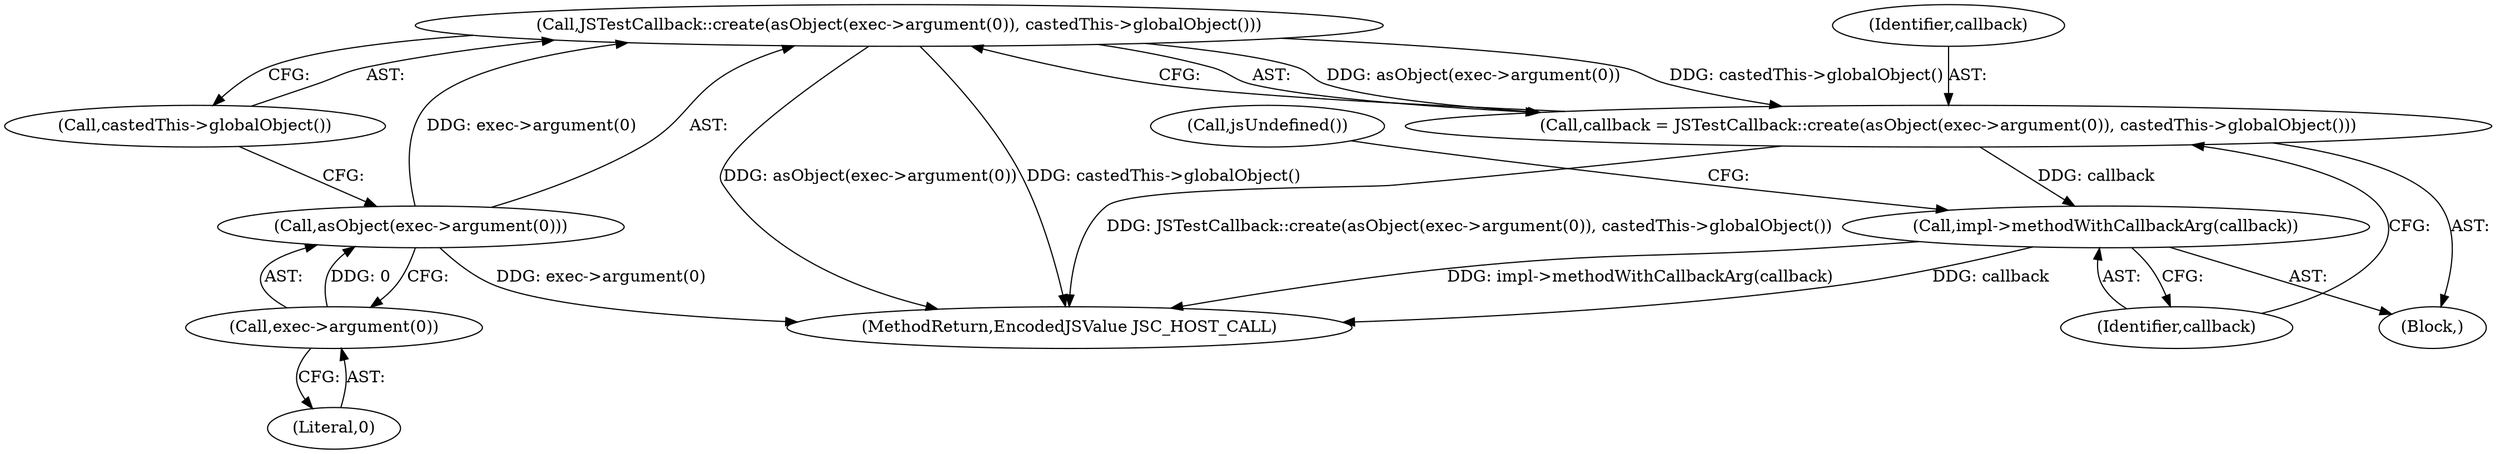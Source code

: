 digraph "0_Chrome_b944f670bb7a8a919daac497a4ea0536c954c201_34@API" {
"1000154" [label="(Call,JSTestCallback::create(asObject(exec->argument(0)), castedThis->globalObject()))"];
"1000155" [label="(Call,asObject(exec->argument(0)))"];
"1000156" [label="(Call,exec->argument(0))"];
"1000152" [label="(Call,callback = JSTestCallback::create(asObject(exec->argument(0)), castedThis->globalObject()))"];
"1000159" [label="(Call,impl->methodWithCallbackArg(callback))"];
"1000164" [label="(MethodReturn,EncodedJSValue JSC_HOST_CALL)"];
"1000156" [label="(Call,exec->argument(0))"];
"1000157" [label="(Literal,0)"];
"1000160" [label="(Identifier,callback)"];
"1000159" [label="(Call,impl->methodWithCallbackArg(callback))"];
"1000155" [label="(Call,asObject(exec->argument(0)))"];
"1000158" [label="(Call,castedThis->globalObject())"];
"1000102" [label="(Block,)"];
"1000153" [label="(Identifier,callback)"];
"1000152" [label="(Call,callback = JSTestCallback::create(asObject(exec->argument(0)), castedThis->globalObject()))"];
"1000163" [label="(Call,jsUndefined())"];
"1000154" [label="(Call,JSTestCallback::create(asObject(exec->argument(0)), castedThis->globalObject()))"];
"1000154" -> "1000152"  [label="AST: "];
"1000154" -> "1000158"  [label="CFG: "];
"1000155" -> "1000154"  [label="AST: "];
"1000158" -> "1000154"  [label="AST: "];
"1000152" -> "1000154"  [label="CFG: "];
"1000154" -> "1000164"  [label="DDG: asObject(exec->argument(0))"];
"1000154" -> "1000164"  [label="DDG: castedThis->globalObject()"];
"1000154" -> "1000152"  [label="DDG: asObject(exec->argument(0))"];
"1000154" -> "1000152"  [label="DDG: castedThis->globalObject()"];
"1000155" -> "1000154"  [label="DDG: exec->argument(0)"];
"1000155" -> "1000156"  [label="CFG: "];
"1000156" -> "1000155"  [label="AST: "];
"1000158" -> "1000155"  [label="CFG: "];
"1000155" -> "1000164"  [label="DDG: exec->argument(0)"];
"1000156" -> "1000155"  [label="DDG: 0"];
"1000156" -> "1000157"  [label="CFG: "];
"1000157" -> "1000156"  [label="AST: "];
"1000152" -> "1000102"  [label="AST: "];
"1000153" -> "1000152"  [label="AST: "];
"1000160" -> "1000152"  [label="CFG: "];
"1000152" -> "1000164"  [label="DDG: JSTestCallback::create(asObject(exec->argument(0)), castedThis->globalObject())"];
"1000152" -> "1000159"  [label="DDG: callback"];
"1000159" -> "1000102"  [label="AST: "];
"1000159" -> "1000160"  [label="CFG: "];
"1000160" -> "1000159"  [label="AST: "];
"1000163" -> "1000159"  [label="CFG: "];
"1000159" -> "1000164"  [label="DDG: impl->methodWithCallbackArg(callback)"];
"1000159" -> "1000164"  [label="DDG: callback"];
}
